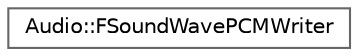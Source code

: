 digraph "Graphical Class Hierarchy"
{
 // INTERACTIVE_SVG=YES
 // LATEX_PDF_SIZE
  bgcolor="transparent";
  edge [fontname=Helvetica,fontsize=10,labelfontname=Helvetica,labelfontsize=10];
  node [fontname=Helvetica,fontsize=10,shape=box,height=0.2,width=0.4];
  rankdir="LR";
  Node0 [id="Node000000",label="Audio::FSoundWavePCMWriter",height=0.2,width=0.4,color="grey40", fillcolor="white", style="filled",URL="$d2/de9/classAudio_1_1FSoundWavePCMWriter.html",tooltip=" "];
}
